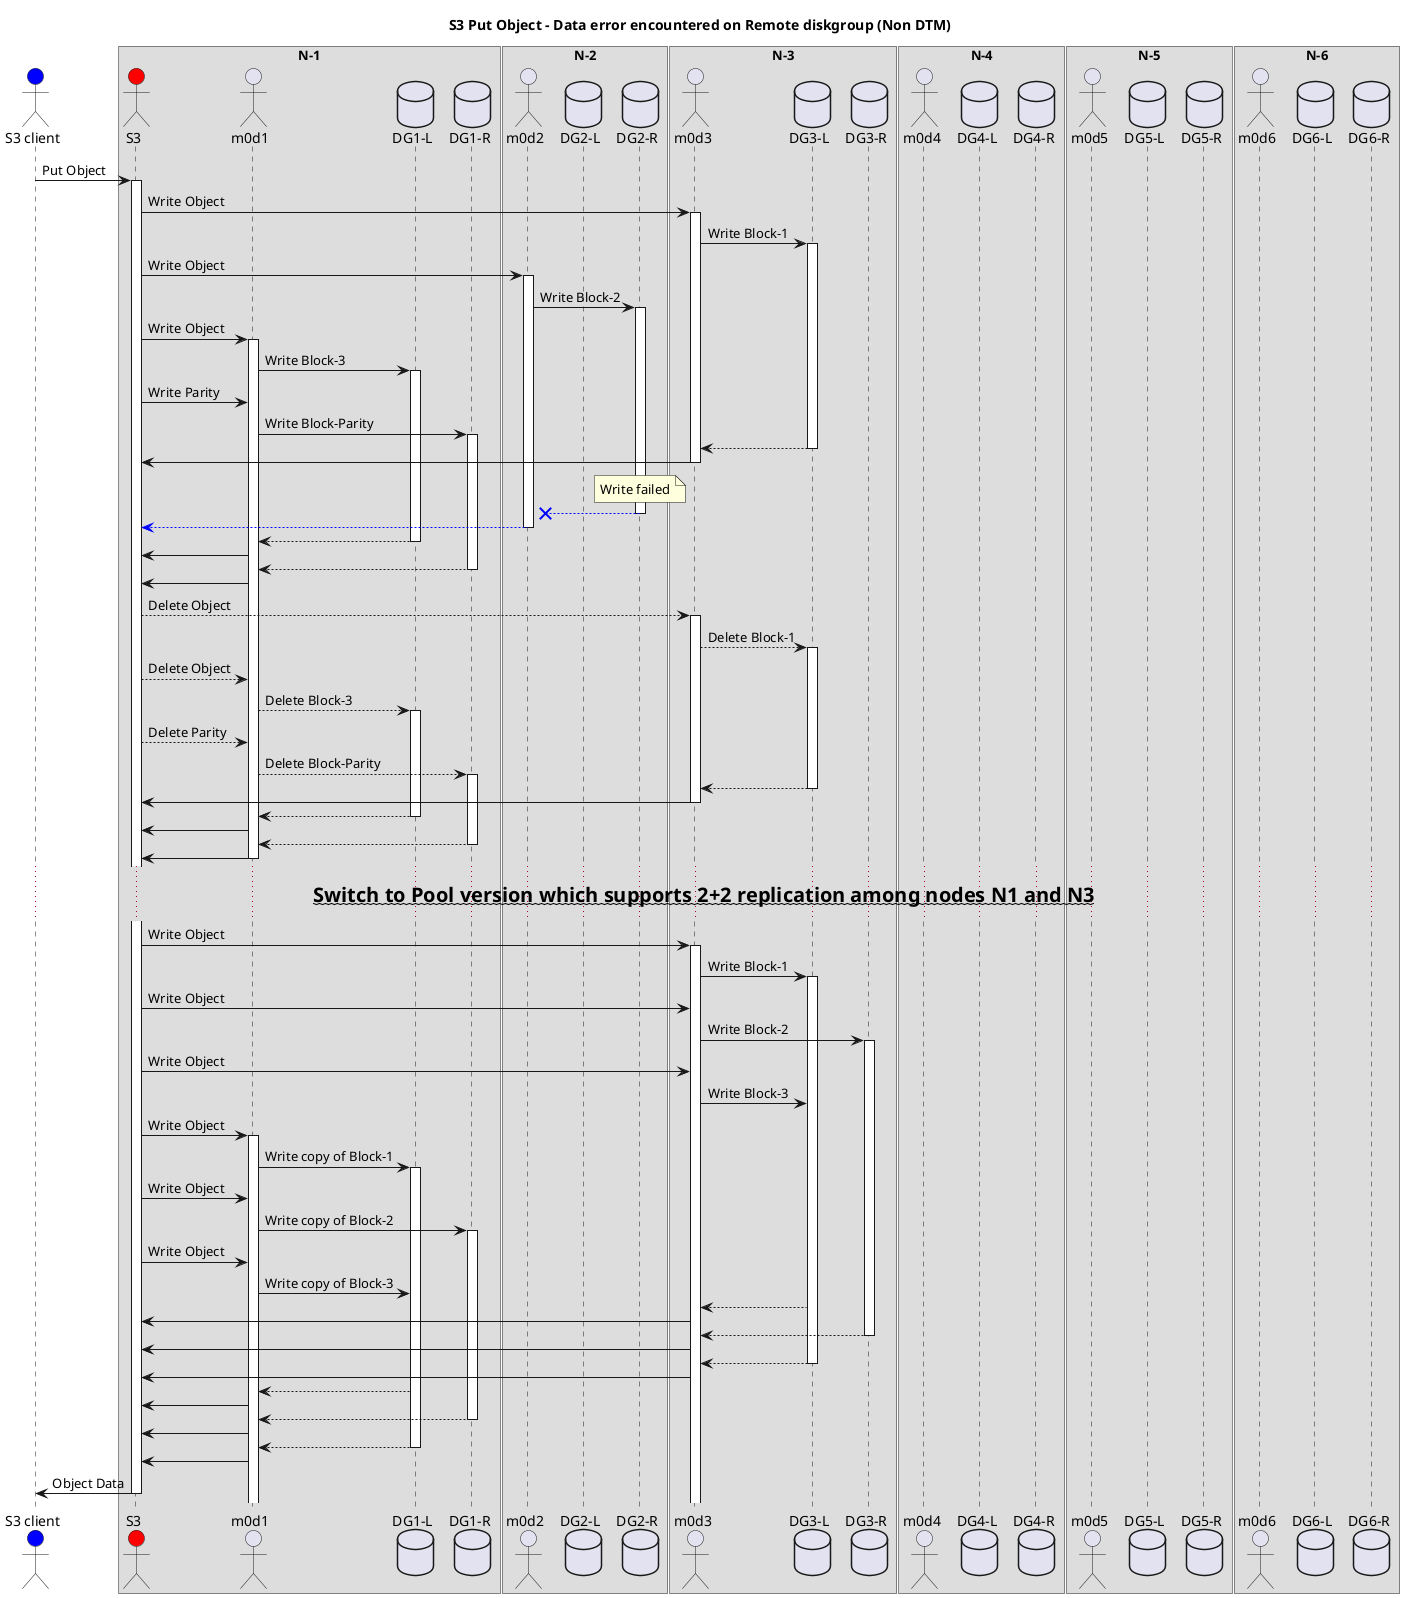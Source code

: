 @startuml
title <b>S3 Put Object - Data error encountered on Remote diskgroup (Non DTM)</b>

actor "S3 client" as S3C #blue
box "N-1"
actor S3 #red
actor m0d1
database "DG1-L"
database "DG1-R"
endbox

box "N-2"
actor m0d2
database "DG2-L"
database "DG2-R"
endbox

box "N-3"
actor m0d3
database "DG3-L"
database "DG3-R"
endbox

box "N-4"
actor m0d4
database "DG4-L"
database "DG4-R"
endbox

box "N-5"
actor m0d5
database "DG5-L"
database "DG5-R"
endbox

box "N-6"
actor m0d6
database "DG6-L"
database "DG6-R"
endbox

S3C -> S3 ++: Put Object
S3->m0d3 ++ :Write Object
m0d3 -> "DG3-L" ++ :Write Block-1

S3->m0d2 ++ :Write Object
m0d2 -> "DG2-R" ++ :Write Block-2

S3->m0d1 ++ :Write Object
m0d1 -> "DG1-L" ++ :Write Block-3

S3->m0d1 :Write Parity
m0d1 -> "DG1-R" ++ :Write Block-Parity


"DG3-L" -->  m0d3 --
m0d3->S3 --

note over "DG2-R": Write failed

"DG2-R" -[#blue]->x m0d2 --
m0d2-[#blue]->S3 --

"DG1-L" -->  m0d1 --
m0d1->S3

"DG1-R" -->  m0d1 --
m0d1->S3

S3-->m0d3 ++ :Delete Object
m0d3 --> "DG3-L" ++ :Delete Block-1

S3-->m0d1 :Delete Object
m0d1 --> "DG1-L" ++ :Delete Block-3

S3-->m0d1 :Delete Parity
m0d1 --> "DG1-R" ++ :Delete Block-Parity

"DG3-L" -->  m0d3 --
m0d3->S3 --

"DG1-L" -->  m0d1 --
m0d1->S3

"DG1-R" -->  m0d1 --
m0d1->S3 --

... <b><size:20>~~Switch to Pool version which supports 2+2 replication among nodes N1 and N3~~</b> ...


S3->m0d3 ++ :Write Object
m0d3 -> "DG3-L" ++ :Write Block-1

S3->m0d3 :Write Object
m0d3 -> "DG3-R" ++ :Write Block-2

S3->m0d3 :Write Object
m0d3 -> "DG3-L" :Write Block-3

S3->m0d1 ++ :Write Object
m0d1 -> "DG1-L" ++ :Write copy of Block-1

S3->m0d1 :Write Object
m0d1 -> "DG1-R" ++ :Write copy of Block-2

S3->m0d1 :Write Object
m0d1 -> "DG1-L" :Write copy of Block-3



"DG3-L" -->  m0d3
m0d3->S3

"DG3-R" -->  m0d3 --
m0d3->S3

"DG3-L" -->  m0d3 --
m0d3->S3

"DG1-L" -->  m0d1
m0d1->S3

"DG1-R" -->  m0d1 --
m0d1->S3

"DG1-L" -->  m0d1 --
m0d1->S3


S3C <- S3 -- : Object Data
@enduml

